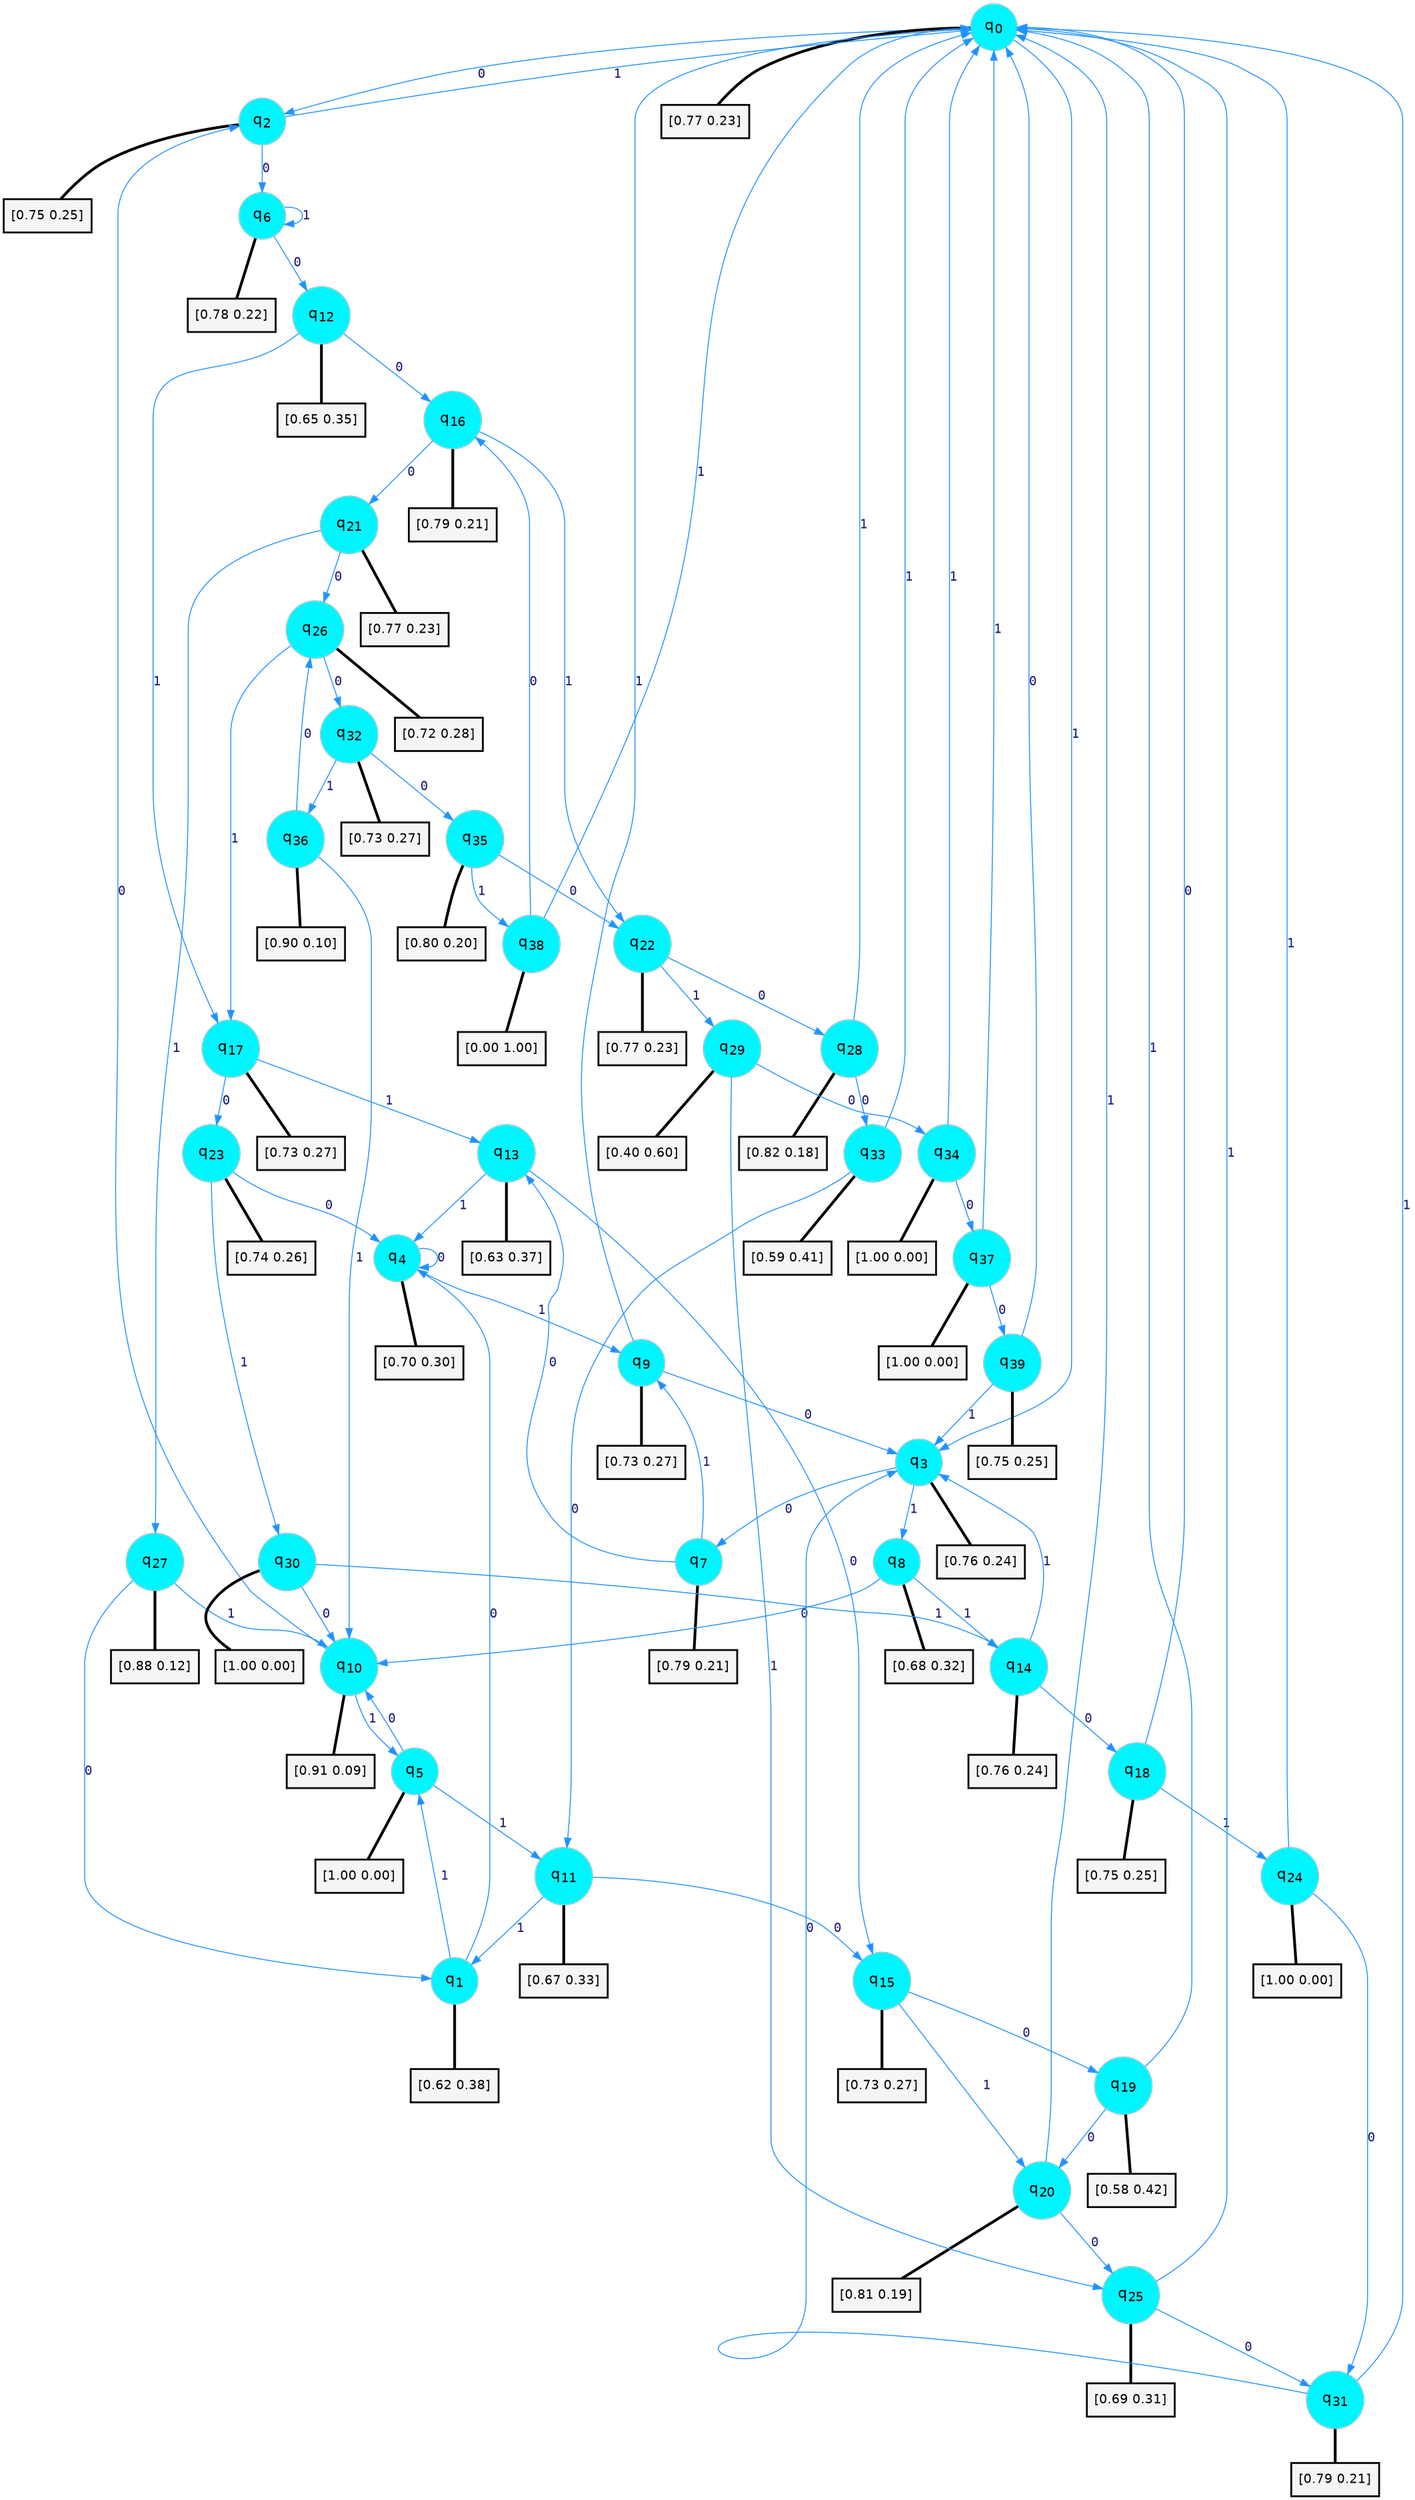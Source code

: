 digraph G {
graph [
bgcolor=transparent, dpi=300, rankdir=TD, size="40,25"];
node [
color=gray, fillcolor=turquoise1, fontcolor=black, fontname=Helvetica, fontsize=16, fontweight=bold, shape=circle, style=filled];
edge [
arrowsize=1, color=dodgerblue1, fontcolor=midnightblue, fontname=courier, fontweight=bold, penwidth=1, style=solid, weight=20];
0[label=<q<SUB>0</SUB>>];
1[label=<q<SUB>1</SUB>>];
2[label=<q<SUB>2</SUB>>];
3[label=<q<SUB>3</SUB>>];
4[label=<q<SUB>4</SUB>>];
5[label=<q<SUB>5</SUB>>];
6[label=<q<SUB>6</SUB>>];
7[label=<q<SUB>7</SUB>>];
8[label=<q<SUB>8</SUB>>];
9[label=<q<SUB>9</SUB>>];
10[label=<q<SUB>10</SUB>>];
11[label=<q<SUB>11</SUB>>];
12[label=<q<SUB>12</SUB>>];
13[label=<q<SUB>13</SUB>>];
14[label=<q<SUB>14</SUB>>];
15[label=<q<SUB>15</SUB>>];
16[label=<q<SUB>16</SUB>>];
17[label=<q<SUB>17</SUB>>];
18[label=<q<SUB>18</SUB>>];
19[label=<q<SUB>19</SUB>>];
20[label=<q<SUB>20</SUB>>];
21[label=<q<SUB>21</SUB>>];
22[label=<q<SUB>22</SUB>>];
23[label=<q<SUB>23</SUB>>];
24[label=<q<SUB>24</SUB>>];
25[label=<q<SUB>25</SUB>>];
26[label=<q<SUB>26</SUB>>];
27[label=<q<SUB>27</SUB>>];
28[label=<q<SUB>28</SUB>>];
29[label=<q<SUB>29</SUB>>];
30[label=<q<SUB>30</SUB>>];
31[label=<q<SUB>31</SUB>>];
32[label=<q<SUB>32</SUB>>];
33[label=<q<SUB>33</SUB>>];
34[label=<q<SUB>34</SUB>>];
35[label=<q<SUB>35</SUB>>];
36[label=<q<SUB>36</SUB>>];
37[label=<q<SUB>37</SUB>>];
38[label=<q<SUB>38</SUB>>];
39[label=<q<SUB>39</SUB>>];
40[label="[0.77 0.23]", shape=box,fontcolor=black, fontname=Helvetica, fontsize=14, penwidth=2, fillcolor=whitesmoke,color=black];
41[label="[0.62 0.38]", shape=box,fontcolor=black, fontname=Helvetica, fontsize=14, penwidth=2, fillcolor=whitesmoke,color=black];
42[label="[0.75 0.25]", shape=box,fontcolor=black, fontname=Helvetica, fontsize=14, penwidth=2, fillcolor=whitesmoke,color=black];
43[label="[0.76 0.24]", shape=box,fontcolor=black, fontname=Helvetica, fontsize=14, penwidth=2, fillcolor=whitesmoke,color=black];
44[label="[0.70 0.30]", shape=box,fontcolor=black, fontname=Helvetica, fontsize=14, penwidth=2, fillcolor=whitesmoke,color=black];
45[label="[1.00 0.00]", shape=box,fontcolor=black, fontname=Helvetica, fontsize=14, penwidth=2, fillcolor=whitesmoke,color=black];
46[label="[0.78 0.22]", shape=box,fontcolor=black, fontname=Helvetica, fontsize=14, penwidth=2, fillcolor=whitesmoke,color=black];
47[label="[0.79 0.21]", shape=box,fontcolor=black, fontname=Helvetica, fontsize=14, penwidth=2, fillcolor=whitesmoke,color=black];
48[label="[0.68 0.32]", shape=box,fontcolor=black, fontname=Helvetica, fontsize=14, penwidth=2, fillcolor=whitesmoke,color=black];
49[label="[0.73 0.27]", shape=box,fontcolor=black, fontname=Helvetica, fontsize=14, penwidth=2, fillcolor=whitesmoke,color=black];
50[label="[0.91 0.09]", shape=box,fontcolor=black, fontname=Helvetica, fontsize=14, penwidth=2, fillcolor=whitesmoke,color=black];
51[label="[0.67 0.33]", shape=box,fontcolor=black, fontname=Helvetica, fontsize=14, penwidth=2, fillcolor=whitesmoke,color=black];
52[label="[0.65 0.35]", shape=box,fontcolor=black, fontname=Helvetica, fontsize=14, penwidth=2, fillcolor=whitesmoke,color=black];
53[label="[0.63 0.37]", shape=box,fontcolor=black, fontname=Helvetica, fontsize=14, penwidth=2, fillcolor=whitesmoke,color=black];
54[label="[0.76 0.24]", shape=box,fontcolor=black, fontname=Helvetica, fontsize=14, penwidth=2, fillcolor=whitesmoke,color=black];
55[label="[0.73 0.27]", shape=box,fontcolor=black, fontname=Helvetica, fontsize=14, penwidth=2, fillcolor=whitesmoke,color=black];
56[label="[0.79 0.21]", shape=box,fontcolor=black, fontname=Helvetica, fontsize=14, penwidth=2, fillcolor=whitesmoke,color=black];
57[label="[0.73 0.27]", shape=box,fontcolor=black, fontname=Helvetica, fontsize=14, penwidth=2, fillcolor=whitesmoke,color=black];
58[label="[0.75 0.25]", shape=box,fontcolor=black, fontname=Helvetica, fontsize=14, penwidth=2, fillcolor=whitesmoke,color=black];
59[label="[0.58 0.42]", shape=box,fontcolor=black, fontname=Helvetica, fontsize=14, penwidth=2, fillcolor=whitesmoke,color=black];
60[label="[0.81 0.19]", shape=box,fontcolor=black, fontname=Helvetica, fontsize=14, penwidth=2, fillcolor=whitesmoke,color=black];
61[label="[0.77 0.23]", shape=box,fontcolor=black, fontname=Helvetica, fontsize=14, penwidth=2, fillcolor=whitesmoke,color=black];
62[label="[0.77 0.23]", shape=box,fontcolor=black, fontname=Helvetica, fontsize=14, penwidth=2, fillcolor=whitesmoke,color=black];
63[label="[0.74 0.26]", shape=box,fontcolor=black, fontname=Helvetica, fontsize=14, penwidth=2, fillcolor=whitesmoke,color=black];
64[label="[1.00 0.00]", shape=box,fontcolor=black, fontname=Helvetica, fontsize=14, penwidth=2, fillcolor=whitesmoke,color=black];
65[label="[0.69 0.31]", shape=box,fontcolor=black, fontname=Helvetica, fontsize=14, penwidth=2, fillcolor=whitesmoke,color=black];
66[label="[0.72 0.28]", shape=box,fontcolor=black, fontname=Helvetica, fontsize=14, penwidth=2, fillcolor=whitesmoke,color=black];
67[label="[0.88 0.12]", shape=box,fontcolor=black, fontname=Helvetica, fontsize=14, penwidth=2, fillcolor=whitesmoke,color=black];
68[label="[0.82 0.18]", shape=box,fontcolor=black, fontname=Helvetica, fontsize=14, penwidth=2, fillcolor=whitesmoke,color=black];
69[label="[0.40 0.60]", shape=box,fontcolor=black, fontname=Helvetica, fontsize=14, penwidth=2, fillcolor=whitesmoke,color=black];
70[label="[1.00 0.00]", shape=box,fontcolor=black, fontname=Helvetica, fontsize=14, penwidth=2, fillcolor=whitesmoke,color=black];
71[label="[0.79 0.21]", shape=box,fontcolor=black, fontname=Helvetica, fontsize=14, penwidth=2, fillcolor=whitesmoke,color=black];
72[label="[0.73 0.27]", shape=box,fontcolor=black, fontname=Helvetica, fontsize=14, penwidth=2, fillcolor=whitesmoke,color=black];
73[label="[0.59 0.41]", shape=box,fontcolor=black, fontname=Helvetica, fontsize=14, penwidth=2, fillcolor=whitesmoke,color=black];
74[label="[1.00 0.00]", shape=box,fontcolor=black, fontname=Helvetica, fontsize=14, penwidth=2, fillcolor=whitesmoke,color=black];
75[label="[0.80 0.20]", shape=box,fontcolor=black, fontname=Helvetica, fontsize=14, penwidth=2, fillcolor=whitesmoke,color=black];
76[label="[0.90 0.10]", shape=box,fontcolor=black, fontname=Helvetica, fontsize=14, penwidth=2, fillcolor=whitesmoke,color=black];
77[label="[1.00 0.00]", shape=box,fontcolor=black, fontname=Helvetica, fontsize=14, penwidth=2, fillcolor=whitesmoke,color=black];
78[label="[0.00 1.00]", shape=box,fontcolor=black, fontname=Helvetica, fontsize=14, penwidth=2, fillcolor=whitesmoke,color=black];
79[label="[0.75 0.25]", shape=box,fontcolor=black, fontname=Helvetica, fontsize=14, penwidth=2, fillcolor=whitesmoke,color=black];
0->2 [label=0];
0->3 [label=1];
0->40 [arrowhead=none, penwidth=3,color=black];
1->4 [label=0];
1->5 [label=1];
1->41 [arrowhead=none, penwidth=3,color=black];
2->6 [label=0];
2->0 [label=1];
2->42 [arrowhead=none, penwidth=3,color=black];
3->7 [label=0];
3->8 [label=1];
3->43 [arrowhead=none, penwidth=3,color=black];
4->4 [label=0];
4->9 [label=1];
4->44 [arrowhead=none, penwidth=3,color=black];
5->10 [label=0];
5->11 [label=1];
5->45 [arrowhead=none, penwidth=3,color=black];
6->12 [label=0];
6->6 [label=1];
6->46 [arrowhead=none, penwidth=3,color=black];
7->13 [label=0];
7->9 [label=1];
7->47 [arrowhead=none, penwidth=3,color=black];
8->10 [label=0];
8->14 [label=1];
8->48 [arrowhead=none, penwidth=3,color=black];
9->3 [label=0];
9->0 [label=1];
9->49 [arrowhead=none, penwidth=3,color=black];
10->2 [label=0];
10->5 [label=1];
10->50 [arrowhead=none, penwidth=3,color=black];
11->15 [label=0];
11->1 [label=1];
11->51 [arrowhead=none, penwidth=3,color=black];
12->16 [label=0];
12->17 [label=1];
12->52 [arrowhead=none, penwidth=3,color=black];
13->15 [label=0];
13->4 [label=1];
13->53 [arrowhead=none, penwidth=3,color=black];
14->18 [label=0];
14->3 [label=1];
14->54 [arrowhead=none, penwidth=3,color=black];
15->19 [label=0];
15->20 [label=1];
15->55 [arrowhead=none, penwidth=3,color=black];
16->21 [label=0];
16->22 [label=1];
16->56 [arrowhead=none, penwidth=3,color=black];
17->23 [label=0];
17->13 [label=1];
17->57 [arrowhead=none, penwidth=3,color=black];
18->0 [label=0];
18->24 [label=1];
18->58 [arrowhead=none, penwidth=3,color=black];
19->20 [label=0];
19->0 [label=1];
19->59 [arrowhead=none, penwidth=3,color=black];
20->25 [label=0];
20->0 [label=1];
20->60 [arrowhead=none, penwidth=3,color=black];
21->26 [label=0];
21->27 [label=1];
21->61 [arrowhead=none, penwidth=3,color=black];
22->28 [label=0];
22->29 [label=1];
22->62 [arrowhead=none, penwidth=3,color=black];
23->4 [label=0];
23->30 [label=1];
23->63 [arrowhead=none, penwidth=3,color=black];
24->31 [label=0];
24->0 [label=1];
24->64 [arrowhead=none, penwidth=3,color=black];
25->31 [label=0];
25->0 [label=1];
25->65 [arrowhead=none, penwidth=3,color=black];
26->32 [label=0];
26->17 [label=1];
26->66 [arrowhead=none, penwidth=3,color=black];
27->1 [label=0];
27->10 [label=1];
27->67 [arrowhead=none, penwidth=3,color=black];
28->33 [label=0];
28->0 [label=1];
28->68 [arrowhead=none, penwidth=3,color=black];
29->34 [label=0];
29->25 [label=1];
29->69 [arrowhead=none, penwidth=3,color=black];
30->10 [label=0];
30->14 [label=1];
30->70 [arrowhead=none, penwidth=3,color=black];
31->3 [label=0];
31->0 [label=1];
31->71 [arrowhead=none, penwidth=3,color=black];
32->35 [label=0];
32->36 [label=1];
32->72 [arrowhead=none, penwidth=3,color=black];
33->11 [label=0];
33->0 [label=1];
33->73 [arrowhead=none, penwidth=3,color=black];
34->37 [label=0];
34->0 [label=1];
34->74 [arrowhead=none, penwidth=3,color=black];
35->22 [label=0];
35->38 [label=1];
35->75 [arrowhead=none, penwidth=3,color=black];
36->26 [label=0];
36->10 [label=1];
36->76 [arrowhead=none, penwidth=3,color=black];
37->39 [label=0];
37->0 [label=1];
37->77 [arrowhead=none, penwidth=3,color=black];
38->16 [label=0];
38->0 [label=1];
38->78 [arrowhead=none, penwidth=3,color=black];
39->0 [label=0];
39->3 [label=1];
39->79 [arrowhead=none, penwidth=3,color=black];
}
